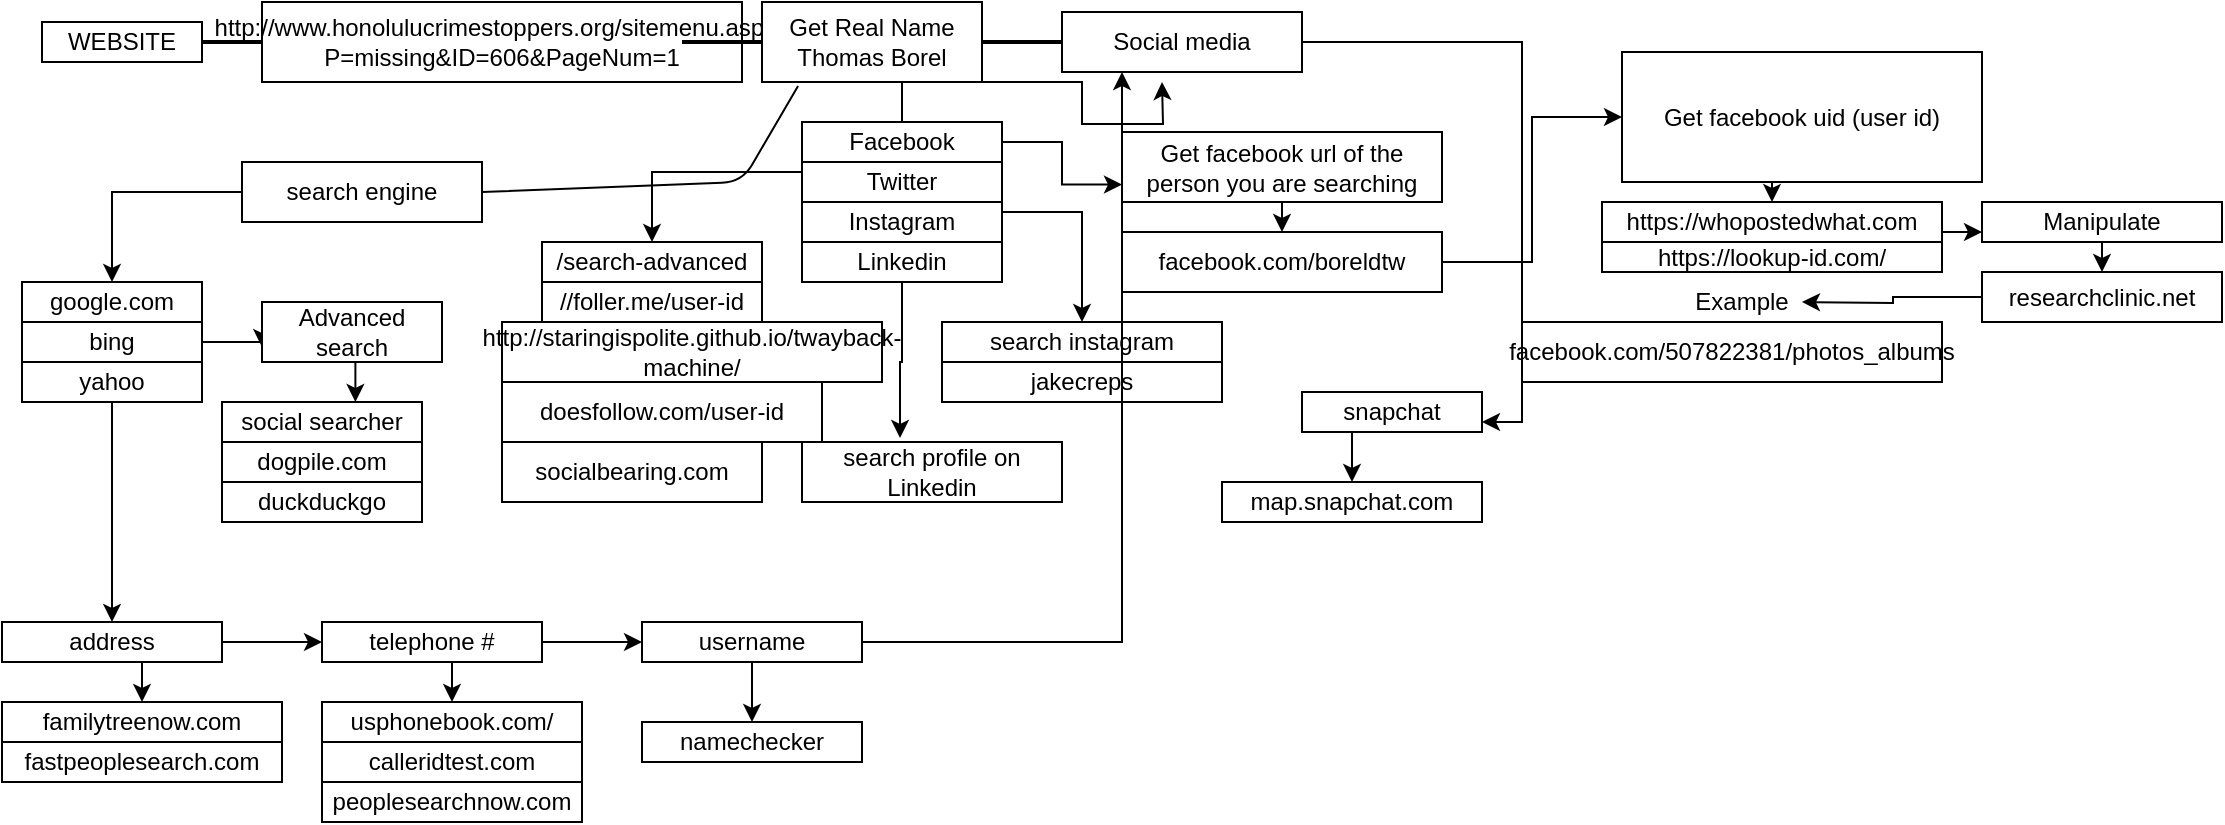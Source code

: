 <mxfile version="12.5.5" type="github">
  <diagram id="yOcUvAX4AMtCbKXdmSLz" name="Page-1">
    <mxGraphModel dx="1057" dy="315" grid="1" gridSize="10" guides="1" tooltips="1" connect="1" arrows="1" fold="1" page="1" pageScale="1" pageWidth="850" pageHeight="1100" math="0" shadow="0">
      <root>
        <mxCell id="0"/>
        <mxCell id="1" parent="0"/>
        <mxCell id="8zST_xIl3tLdwm4q-xXR-1" value="WEBSITE" style="rounded=0;whiteSpace=wrap;html=1;" parent="1" vertex="1">
          <mxGeometry x="20" y="20" width="80" height="20" as="geometry"/>
        </mxCell>
        <mxCell id="8zST_xIl3tLdwm4q-xXR-4" value="" style="line;strokeWidth=2;html=1;" parent="1" vertex="1">
          <mxGeometry x="100" y="25" width="30" height="10" as="geometry"/>
        </mxCell>
        <mxCell id="8zST_xIl3tLdwm4q-xXR-5" value="http://www.honolulucrimestoppers.org/sitemenu.aspx?P=missing&amp;amp;ID=606&amp;amp;PageNum=1" style="rounded=0;whiteSpace=wrap;html=1;" parent="1" vertex="1">
          <mxGeometry x="130" y="10" width="240" height="40" as="geometry"/>
        </mxCell>
        <mxCell id="8zST_xIl3tLdwm4q-xXR-6" value="" style="line;strokeWidth=2;html=1;" parent="1" vertex="1">
          <mxGeometry x="340" y="25" width="40" height="10" as="geometry"/>
        </mxCell>
        <mxCell id="8zST_xIl3tLdwm4q-xXR-7" value="&lt;div&gt;Get Real Name&lt;/div&gt;&lt;div&gt;Thomas Borel&lt;br&gt;&lt;/div&gt;" style="rounded=0;whiteSpace=wrap;html=1;" parent="1" vertex="1">
          <mxGeometry x="380" y="10" width="110" height="40" as="geometry"/>
        </mxCell>
        <mxCell id="8zST_xIl3tLdwm4q-xXR-8" value="" style="line;strokeWidth=2;html=1;" parent="1" vertex="1">
          <mxGeometry x="490" y="25" width="40" height="10" as="geometry"/>
        </mxCell>
        <mxCell id="8zST_xIl3tLdwm4q-xXR-25" style="edgeStyle=orthogonalEdgeStyle;rounded=0;orthogonalLoop=1;jettySize=auto;html=1;entryX=0.5;entryY=0;entryDx=0;entryDy=0;" parent="1" source="8zST_xIl3tLdwm4q-xXR-9" target="8zST_xIl3tLdwm4q-xXR-12" edge="1">
          <mxGeometry relative="1" as="geometry"/>
        </mxCell>
        <mxCell id="8zST_xIl3tLdwm4q-xXR-9" value="search engine" style="rounded=0;whiteSpace=wrap;html=1;" parent="1" vertex="1">
          <mxGeometry x="120" y="90" width="120" height="30" as="geometry"/>
        </mxCell>
        <mxCell id="8zST_xIl3tLdwm4q-xXR-10" value="" style="endArrow=none;html=1;entryX=0.164;entryY=1.05;entryDx=0;entryDy=0;entryPerimeter=0;exitX=1;exitY=0.5;exitDx=0;exitDy=0;" parent="1" source="8zST_xIl3tLdwm4q-xXR-9" target="8zST_xIl3tLdwm4q-xXR-7" edge="1">
          <mxGeometry width="50" height="50" relative="1" as="geometry">
            <mxPoint x="310" y="120" as="sourcePoint"/>
            <mxPoint x="360" y="70" as="targetPoint"/>
            <Array as="points">
              <mxPoint x="370" y="100"/>
            </Array>
          </mxGeometry>
        </mxCell>
        <mxCell id="8zST_xIl3tLdwm4q-xXR-12" value="google.com" style="rounded=0;whiteSpace=wrap;html=1;" parent="1" vertex="1">
          <mxGeometry x="10" y="150" width="90" height="20" as="geometry"/>
        </mxCell>
        <mxCell id="8zST_xIl3tLdwm4q-xXR-13" value="social searcher" style="rounded=0;whiteSpace=wrap;html=1;" parent="1" vertex="1">
          <mxGeometry x="110" y="210" width="100" height="20" as="geometry"/>
        </mxCell>
        <mxCell id="8zST_xIl3tLdwm4q-xXR-14" value="dogpile.com" style="rounded=0;whiteSpace=wrap;html=1;" parent="1" vertex="1">
          <mxGeometry x="110" y="230" width="100" height="20" as="geometry"/>
        </mxCell>
        <mxCell id="8zST_xIl3tLdwm4q-xXR-28" style="edgeStyle=orthogonalEdgeStyle;rounded=0;orthogonalLoop=1;jettySize=auto;html=1;exitX=1;exitY=0.5;exitDx=0;exitDy=0;entryX=0;entryY=0.75;entryDx=0;entryDy=0;" parent="1" source="8zST_xIl3tLdwm4q-xXR-15" target="8zST_xIl3tLdwm4q-xXR-18" edge="1">
          <mxGeometry relative="1" as="geometry"/>
        </mxCell>
        <mxCell id="8zST_xIl3tLdwm4q-xXR-15" value="bing" style="rounded=0;whiteSpace=wrap;html=1;" parent="1" vertex="1">
          <mxGeometry x="10" y="170" width="90" height="20" as="geometry"/>
        </mxCell>
        <mxCell id="8zST_xIl3tLdwm4q-xXR-78" style="edgeStyle=orthogonalEdgeStyle;rounded=0;orthogonalLoop=1;jettySize=auto;html=1;exitX=0.5;exitY=1;exitDx=0;exitDy=0;entryX=0.5;entryY=0;entryDx=0;entryDy=0;" parent="1" source="8zST_xIl3tLdwm4q-xXR-16" target="8zST_xIl3tLdwm4q-xXR-75" edge="1">
          <mxGeometry relative="1" as="geometry"/>
        </mxCell>
        <mxCell id="8zST_xIl3tLdwm4q-xXR-16" value="yahoo" style="rounded=0;whiteSpace=wrap;html=1;" parent="1" vertex="1">
          <mxGeometry x="10" y="190" width="90" height="20" as="geometry"/>
        </mxCell>
        <mxCell id="8zST_xIl3tLdwm4q-xXR-17" value="duckduckgo" style="rounded=0;whiteSpace=wrap;html=1;" parent="1" vertex="1">
          <mxGeometry x="110" y="250" width="100" height="20" as="geometry"/>
        </mxCell>
        <mxCell id="8zST_xIl3tLdwm4q-xXR-29" style="edgeStyle=orthogonalEdgeStyle;rounded=0;orthogonalLoop=1;jettySize=auto;html=1;exitX=0.5;exitY=1;exitDx=0;exitDy=0;entryX=0.667;entryY=0;entryDx=0;entryDy=0;entryPerimeter=0;" parent="1" source="8zST_xIl3tLdwm4q-xXR-18" target="8zST_xIl3tLdwm4q-xXR-13" edge="1">
          <mxGeometry relative="1" as="geometry"/>
        </mxCell>
        <mxCell id="8zST_xIl3tLdwm4q-xXR-18" value="Advanced search" style="rounded=0;whiteSpace=wrap;html=1;" parent="1" vertex="1">
          <mxGeometry x="130" y="160" width="90" height="30" as="geometry"/>
        </mxCell>
        <mxCell id="8zST_xIl3tLdwm4q-xXR-70" style="edgeStyle=orthogonalEdgeStyle;rounded=0;orthogonalLoop=1;jettySize=auto;html=1;exitX=1;exitY=0.5;exitDx=0;exitDy=0;entryX=1;entryY=0.75;entryDx=0;entryDy=0;" parent="1" source="8zST_xIl3tLdwm4q-xXR-30" target="8zST_xIl3tLdwm4q-xXR-69" edge="1">
          <mxGeometry relative="1" as="geometry"/>
        </mxCell>
        <mxCell id="8zST_xIl3tLdwm4q-xXR-30" value="Social media" style="rounded=0;whiteSpace=wrap;html=1;" parent="1" vertex="1">
          <mxGeometry x="530" y="15" width="120" height="30" as="geometry"/>
        </mxCell>
        <mxCell id="8zST_xIl3tLdwm4q-xXR-36" style="edgeStyle=orthogonalEdgeStyle;rounded=0;orthogonalLoop=1;jettySize=auto;html=1;exitX=0.5;exitY=0;exitDx=0;exitDy=0;" parent="1" source="8zST_xIl3tLdwm4q-xXR-31" edge="1">
          <mxGeometry relative="1" as="geometry">
            <mxPoint x="580" y="50" as="targetPoint"/>
          </mxGeometry>
        </mxCell>
        <mxCell id="8zST_xIl3tLdwm4q-xXR-37" style="edgeStyle=orthogonalEdgeStyle;rounded=0;orthogonalLoop=1;jettySize=auto;html=1;exitX=1;exitY=0.5;exitDx=0;exitDy=0;entryX=0;entryY=0.75;entryDx=0;entryDy=0;" parent="1" source="8zST_xIl3tLdwm4q-xXR-31" target="8zST_xIl3tLdwm4q-xXR-33" edge="1">
          <mxGeometry relative="1" as="geometry"/>
        </mxCell>
        <mxCell id="8zST_xIl3tLdwm4q-xXR-31" value="Facebook" style="rounded=0;whiteSpace=wrap;html=1;" parent="1" vertex="1">
          <mxGeometry x="400" y="70" width="100" height="20" as="geometry"/>
        </mxCell>
        <mxCell id="8zST_xIl3tLdwm4q-xXR-68" style="edgeStyle=orthogonalEdgeStyle;rounded=0;orthogonalLoop=1;jettySize=auto;html=1;exitX=0.5;exitY=1;exitDx=0;exitDy=0;entryX=0.377;entryY=-0.067;entryDx=0;entryDy=0;entryPerimeter=0;" parent="1" source="8zST_xIl3tLdwm4q-xXR-32" target="8zST_xIl3tLdwm4q-xXR-67" edge="1">
          <mxGeometry relative="1" as="geometry"/>
        </mxCell>
        <mxCell id="8zST_xIl3tLdwm4q-xXR-32" value="Linkedin" style="rounded=0;whiteSpace=wrap;html=1;" parent="1" vertex="1">
          <mxGeometry x="400" y="130" width="100" height="20" as="geometry"/>
        </mxCell>
        <mxCell id="8zST_xIl3tLdwm4q-xXR-40" style="edgeStyle=orthogonalEdgeStyle;rounded=0;orthogonalLoop=1;jettySize=auto;html=1;exitX=0.5;exitY=1;exitDx=0;exitDy=0;entryX=0.5;entryY=0;entryDx=0;entryDy=0;" parent="1" source="8zST_xIl3tLdwm4q-xXR-33" target="8zST_xIl3tLdwm4q-xXR-39" edge="1">
          <mxGeometry relative="1" as="geometry"/>
        </mxCell>
        <mxCell id="8zST_xIl3tLdwm4q-xXR-33" value="&lt;div&gt;Get facebook url of the&lt;/div&gt;&lt;div&gt;person you are searching&lt;br&gt;&lt;/div&gt;" style="rounded=0;whiteSpace=wrap;html=1;" parent="1" vertex="1">
          <mxGeometry x="560" y="75" width="160" height="35" as="geometry"/>
        </mxCell>
        <mxCell id="8zST_xIl3tLdwm4q-xXR-58" style="edgeStyle=orthogonalEdgeStyle;rounded=0;orthogonalLoop=1;jettySize=auto;html=1;exitX=0;exitY=0.25;exitDx=0;exitDy=0;" parent="1" source="8zST_xIl3tLdwm4q-xXR-34" target="8zST_xIl3tLdwm4q-xXR-57" edge="1">
          <mxGeometry relative="1" as="geometry"/>
        </mxCell>
        <mxCell id="8zST_xIl3tLdwm4q-xXR-34" value="Twitter" style="rounded=0;whiteSpace=wrap;html=1;" parent="1" vertex="1">
          <mxGeometry x="400" y="90" width="100" height="20" as="geometry"/>
        </mxCell>
        <mxCell id="8zST_xIl3tLdwm4q-xXR-63" style="edgeStyle=orthogonalEdgeStyle;rounded=0;orthogonalLoop=1;jettySize=auto;html=1;exitX=1;exitY=0.25;exitDx=0;exitDy=0;" parent="1" source="8zST_xIl3tLdwm4q-xXR-35" target="8zST_xIl3tLdwm4q-xXR-62" edge="1">
          <mxGeometry relative="1" as="geometry"/>
        </mxCell>
        <mxCell id="8zST_xIl3tLdwm4q-xXR-35" value="Instagram" style="rounded=0;whiteSpace=wrap;html=1;" parent="1" vertex="1">
          <mxGeometry x="400" y="110" width="100" height="20" as="geometry"/>
        </mxCell>
        <mxCell id="8zST_xIl3tLdwm4q-xXR-42" style="edgeStyle=orthogonalEdgeStyle;rounded=0;orthogonalLoop=1;jettySize=auto;html=1;exitX=1;exitY=0.5;exitDx=0;exitDy=0;entryX=0;entryY=0.5;entryDx=0;entryDy=0;" parent="1" source="8zST_xIl3tLdwm4q-xXR-39" target="8zST_xIl3tLdwm4q-xXR-41" edge="1">
          <mxGeometry relative="1" as="geometry"/>
        </mxCell>
        <mxCell id="8zST_xIl3tLdwm4q-xXR-39" value="facebook.com/boreldtw" style="rounded=0;whiteSpace=wrap;html=1;" parent="1" vertex="1">
          <mxGeometry x="560" y="125" width="160" height="30" as="geometry"/>
        </mxCell>
        <mxCell id="8zST_xIl3tLdwm4q-xXR-45" style="edgeStyle=orthogonalEdgeStyle;rounded=0;orthogonalLoop=1;jettySize=auto;html=1;exitX=0.5;exitY=1;exitDx=0;exitDy=0;entryX=0.5;entryY=0;entryDx=0;entryDy=0;" parent="1" source="8zST_xIl3tLdwm4q-xXR-41" target="8zST_xIl3tLdwm4q-xXR-43" edge="1">
          <mxGeometry relative="1" as="geometry"/>
        </mxCell>
        <mxCell id="8zST_xIl3tLdwm4q-xXR-41" value="Get facebook uid (user id)" style="rounded=0;whiteSpace=wrap;html=1;" parent="1" vertex="1">
          <mxGeometry x="810" y="35" width="180" height="65" as="geometry"/>
        </mxCell>
        <mxCell id="8zST_xIl3tLdwm4q-xXR-50" style="edgeStyle=orthogonalEdgeStyle;rounded=0;orthogonalLoop=1;jettySize=auto;html=1;exitX=1;exitY=0.75;exitDx=0;exitDy=0;entryX=0;entryY=0.75;entryDx=0;entryDy=0;" parent="1" source="8zST_xIl3tLdwm4q-xXR-43" target="8zST_xIl3tLdwm4q-xXR-49" edge="1">
          <mxGeometry relative="1" as="geometry"/>
        </mxCell>
        <mxCell id="8zST_xIl3tLdwm4q-xXR-43" value="https://whopostedwhat.com" style="rounded=0;whiteSpace=wrap;html=1;" parent="1" vertex="1">
          <mxGeometry x="800" y="110" width="170" height="20" as="geometry"/>
        </mxCell>
        <mxCell id="8zST_xIl3tLdwm4q-xXR-44" value="https://lookup-id.com/" style="rounded=0;whiteSpace=wrap;html=1;" parent="1" vertex="1">
          <mxGeometry x="800" y="130" width="170" height="15" as="geometry"/>
        </mxCell>
        <mxCell id="8zST_xIl3tLdwm4q-xXR-52" style="edgeStyle=orthogonalEdgeStyle;rounded=0;orthogonalLoop=1;jettySize=auto;html=1;exitX=0.5;exitY=1;exitDx=0;exitDy=0;entryX=0.5;entryY=0;entryDx=0;entryDy=0;" parent="1" source="8zST_xIl3tLdwm4q-xXR-49" target="8zST_xIl3tLdwm4q-xXR-51" edge="1">
          <mxGeometry relative="1" as="geometry"/>
        </mxCell>
        <mxCell id="8zST_xIl3tLdwm4q-xXR-49" value="Manipulate" style="rounded=0;whiteSpace=wrap;html=1;" parent="1" vertex="1">
          <mxGeometry x="990" y="110" width="120" height="20" as="geometry"/>
        </mxCell>
        <mxCell id="8zST_xIl3tLdwm4q-xXR-56" style="edgeStyle=orthogonalEdgeStyle;rounded=0;orthogonalLoop=1;jettySize=auto;html=1;exitX=0;exitY=0.5;exitDx=0;exitDy=0;" parent="1" source="8zST_xIl3tLdwm4q-xXR-51" edge="1">
          <mxGeometry relative="1" as="geometry">
            <mxPoint x="900" y="160" as="targetPoint"/>
          </mxGeometry>
        </mxCell>
        <mxCell id="8zST_xIl3tLdwm4q-xXR-51" value="researchclinic.net" style="rounded=0;whiteSpace=wrap;html=1;" parent="1" vertex="1">
          <mxGeometry x="990" y="145" width="120" height="25" as="geometry"/>
        </mxCell>
        <mxCell id="8zST_xIl3tLdwm4q-xXR-53" value="facebook.com/507822381/photos_albums" style="rounded=0;whiteSpace=wrap;html=1;" parent="1" vertex="1">
          <mxGeometry x="760" y="170" width="210" height="30" as="geometry"/>
        </mxCell>
        <mxCell id="8zST_xIl3tLdwm4q-xXR-54" value="Example" style="text;html=1;strokeColor=none;fillColor=none;align=center;verticalAlign=middle;whiteSpace=wrap;rounded=0;" parent="1" vertex="1">
          <mxGeometry x="850" y="150" width="40" height="20" as="geometry"/>
        </mxCell>
        <mxCell id="8zST_xIl3tLdwm4q-xXR-57" value="/search-advanced" style="rounded=0;whiteSpace=wrap;html=1;" parent="1" vertex="1">
          <mxGeometry x="270" y="130" width="110" height="20" as="geometry"/>
        </mxCell>
        <mxCell id="8zST_xIl3tLdwm4q-xXR-59" value="//foller.me/user-id" style="rounded=0;whiteSpace=wrap;html=1;" parent="1" vertex="1">
          <mxGeometry x="270" y="150" width="110" height="20" as="geometry"/>
        </mxCell>
        <mxCell id="8zST_xIl3tLdwm4q-xXR-60" value="http://staringispolite.github.io/twayback-machine/" style="rounded=0;whiteSpace=wrap;html=1;" parent="1" vertex="1">
          <mxGeometry x="250" y="170" width="190" height="30" as="geometry"/>
        </mxCell>
        <mxCell id="8zST_xIl3tLdwm4q-xXR-61" value="doesfollow.com/user-id" style="rounded=0;whiteSpace=wrap;html=1;" parent="1" vertex="1">
          <mxGeometry x="250" y="200" width="160" height="30" as="geometry"/>
        </mxCell>
        <mxCell id="8zST_xIl3tLdwm4q-xXR-62" value="search instagram" style="rounded=0;whiteSpace=wrap;html=1;" parent="1" vertex="1">
          <mxGeometry x="470" y="170" width="140" height="20" as="geometry"/>
        </mxCell>
        <mxCell id="8zST_xIl3tLdwm4q-xXR-64" value="jakecreps" style="rounded=0;whiteSpace=wrap;html=1;" parent="1" vertex="1">
          <mxGeometry x="470" y="190" width="140" height="20" as="geometry"/>
        </mxCell>
        <mxCell id="8zST_xIl3tLdwm4q-xXR-67" value="search profile on Linkedin" style="rounded=0;whiteSpace=wrap;html=1;" parent="1" vertex="1">
          <mxGeometry x="400" y="230" width="130" height="30" as="geometry"/>
        </mxCell>
        <mxCell id="8zST_xIl3tLdwm4q-xXR-72" style="edgeStyle=orthogonalEdgeStyle;rounded=0;orthogonalLoop=1;jettySize=auto;html=1;exitX=0.5;exitY=1;exitDx=0;exitDy=0;entryX=0.5;entryY=0;entryDx=0;entryDy=0;" parent="1" source="8zST_xIl3tLdwm4q-xXR-69" target="8zST_xIl3tLdwm4q-xXR-71" edge="1">
          <mxGeometry relative="1" as="geometry"/>
        </mxCell>
        <mxCell id="8zST_xIl3tLdwm4q-xXR-69" value="snapchat" style="rounded=0;whiteSpace=wrap;html=1;" parent="1" vertex="1">
          <mxGeometry x="650" y="205" width="90" height="20" as="geometry"/>
        </mxCell>
        <mxCell id="8zST_xIl3tLdwm4q-xXR-71" value="map.snapchat.com" style="rounded=0;whiteSpace=wrap;html=1;" parent="1" vertex="1">
          <mxGeometry x="610" y="250" width="130" height="20" as="geometry"/>
        </mxCell>
        <mxCell id="8zST_xIl3tLdwm4q-xXR-73" value="socialbearing.com" style="rounded=0;whiteSpace=wrap;html=1;" parent="1" vertex="1">
          <mxGeometry x="250" y="230" width="130" height="30" as="geometry"/>
        </mxCell>
        <mxCell id="8zST_xIl3tLdwm4q-xXR-79" style="edgeStyle=orthogonalEdgeStyle;rounded=0;orthogonalLoop=1;jettySize=auto;html=1;exitX=1;exitY=0.5;exitDx=0;exitDy=0;entryX=0;entryY=0.5;entryDx=0;entryDy=0;" parent="1" source="8zST_xIl3tLdwm4q-xXR-75" target="8zST_xIl3tLdwm4q-xXR-77" edge="1">
          <mxGeometry relative="1" as="geometry"/>
        </mxCell>
        <mxCell id="8zST_xIl3tLdwm4q-xXR-83" style="edgeStyle=orthogonalEdgeStyle;rounded=0;orthogonalLoop=1;jettySize=auto;html=1;exitX=0.5;exitY=1;exitDx=0;exitDy=0;entryX=0.5;entryY=0;entryDx=0;entryDy=0;" parent="1" source="8zST_xIl3tLdwm4q-xXR-75" target="8zST_xIl3tLdwm4q-xXR-82" edge="1">
          <mxGeometry relative="1" as="geometry"/>
        </mxCell>
        <mxCell id="8zST_xIl3tLdwm4q-xXR-75" value="address" style="rounded=0;whiteSpace=wrap;html=1;" parent="1" vertex="1">
          <mxGeometry y="320" width="110" height="20" as="geometry"/>
        </mxCell>
        <mxCell id="8zST_xIl3tLdwm4q-xXR-89" value="" style="edgeStyle=orthogonalEdgeStyle;rounded=0;orthogonalLoop=1;jettySize=auto;html=1;entryX=0.25;entryY=1;entryDx=0;entryDy=0;" parent="1" source="8zST_xIl3tLdwm4q-xXR-76" target="8zST_xIl3tLdwm4q-xXR-30" edge="1">
          <mxGeometry relative="1" as="geometry"/>
        </mxCell>
        <mxCell id="6uzl8MLO_yuIQVatDIff-5" style="edgeStyle=orthogonalEdgeStyle;rounded=0;orthogonalLoop=1;jettySize=auto;html=1;exitX=0.5;exitY=1;exitDx=0;exitDy=0;entryX=0.5;entryY=0;entryDx=0;entryDy=0;" edge="1" parent="1" source="8zST_xIl3tLdwm4q-xXR-76" target="8zST_xIl3tLdwm4q-xXR-80">
          <mxGeometry relative="1" as="geometry"/>
        </mxCell>
        <mxCell id="8zST_xIl3tLdwm4q-xXR-76" value="username" style="rounded=0;whiteSpace=wrap;html=1;" parent="1" vertex="1">
          <mxGeometry x="320" y="320" width="110" height="20" as="geometry"/>
        </mxCell>
        <mxCell id="8zST_xIl3tLdwm4q-xXR-81" style="edgeStyle=orthogonalEdgeStyle;rounded=0;orthogonalLoop=1;jettySize=auto;html=1;exitX=1;exitY=0.5;exitDx=0;exitDy=0;entryX=0;entryY=0.5;entryDx=0;entryDy=0;" parent="1" source="8zST_xIl3tLdwm4q-xXR-77" target="8zST_xIl3tLdwm4q-xXR-76" edge="1">
          <mxGeometry relative="1" as="geometry"/>
        </mxCell>
        <mxCell id="8zST_xIl3tLdwm4q-xXR-85" style="edgeStyle=orthogonalEdgeStyle;rounded=0;orthogonalLoop=1;jettySize=auto;html=1;exitX=0.5;exitY=1;exitDx=0;exitDy=0;entryX=0.5;entryY=0;entryDx=0;entryDy=0;" parent="1" source="8zST_xIl3tLdwm4q-xXR-77" target="8zST_xIl3tLdwm4q-xXR-84" edge="1">
          <mxGeometry relative="1" as="geometry"/>
        </mxCell>
        <mxCell id="8zST_xIl3tLdwm4q-xXR-77" value="telephone #" style="rounded=0;whiteSpace=wrap;html=1;" parent="1" vertex="1">
          <mxGeometry x="160" y="320" width="110" height="20" as="geometry"/>
        </mxCell>
        <mxCell id="8zST_xIl3tLdwm4q-xXR-80" value="namechecker" style="rounded=0;whiteSpace=wrap;html=1;" parent="1" vertex="1">
          <mxGeometry x="320" y="370" width="110" height="20" as="geometry"/>
        </mxCell>
        <mxCell id="8zST_xIl3tLdwm4q-xXR-92" style="edgeStyle=orthogonalEdgeStyle;rounded=0;orthogonalLoop=1;jettySize=auto;html=1;" parent="1" source="8zST_xIl3tLdwm4q-xXR-82" target="8zST_xIl3tLdwm4q-xXR-91" edge="1">
          <mxGeometry relative="1" as="geometry"/>
        </mxCell>
        <mxCell id="8zST_xIl3tLdwm4q-xXR-82" value="familytreenow.com" style="rounded=0;whiteSpace=wrap;html=1;" parent="1" vertex="1">
          <mxGeometry y="360" width="140" height="20" as="geometry"/>
        </mxCell>
        <mxCell id="8zST_xIl3tLdwm4q-xXR-84" value="usphonebook.com/" style="rounded=0;whiteSpace=wrap;html=1;" parent="1" vertex="1">
          <mxGeometry x="160" y="360" width="130" height="20" as="geometry"/>
        </mxCell>
        <mxCell id="8zST_xIl3tLdwm4q-xXR-86" value="calleridtest.com" style="rounded=0;whiteSpace=wrap;html=1;" parent="1" vertex="1">
          <mxGeometry x="160" y="380" width="130" height="20" as="geometry"/>
        </mxCell>
        <mxCell id="8zST_xIl3tLdwm4q-xXR-87" value="peoplesearchnow.com" style="rounded=0;whiteSpace=wrap;html=1;" parent="1" vertex="1">
          <mxGeometry x="160" y="400" width="130" height="20" as="geometry"/>
        </mxCell>
        <mxCell id="8zST_xIl3tLdwm4q-xXR-91" value="fastpeoplesearch.com" style="rounded=0;whiteSpace=wrap;html=1;" parent="1" vertex="1">
          <mxGeometry y="380" width="140" height="20" as="geometry"/>
        </mxCell>
      </root>
    </mxGraphModel>
  </diagram>
</mxfile>
